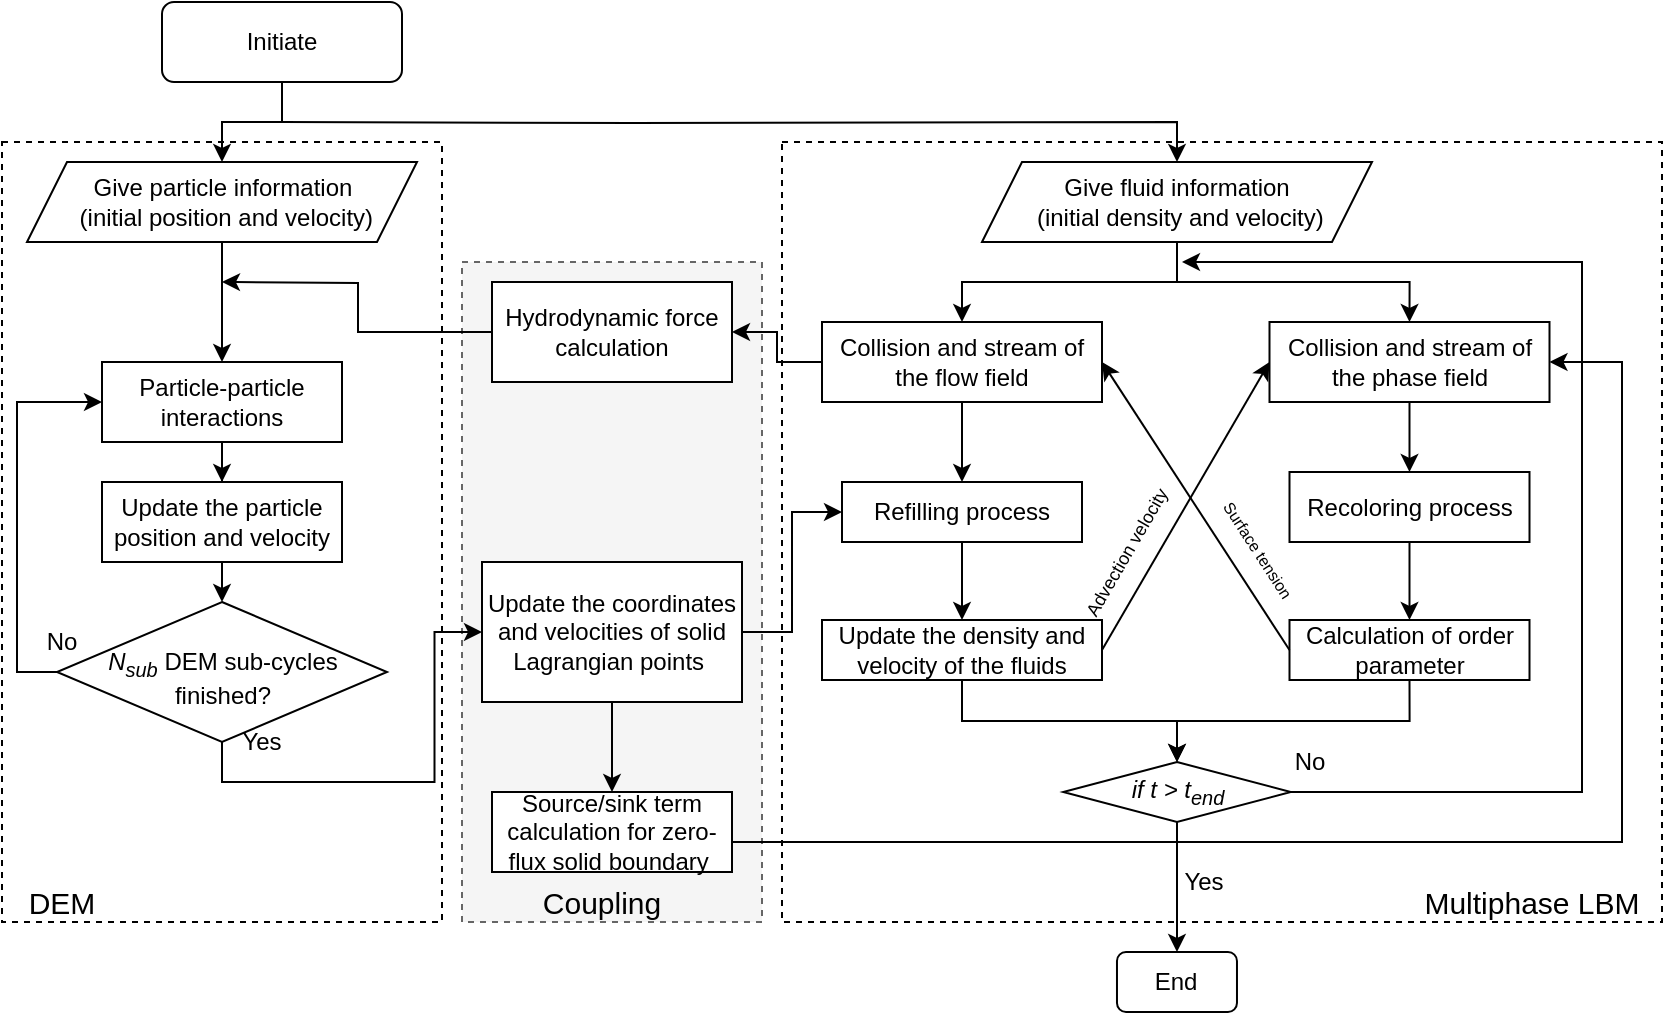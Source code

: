 <mxfile version="13.6.5" type="github">
  <diagram id="C5RBs43oDa-KdzZeNtuy" name="Page-1">
    <mxGraphModel dx="1395" dy="801" grid="1" gridSize="10" guides="1" tooltips="1" connect="1" arrows="1" fold="1" page="1" pageScale="1" pageWidth="827" pageHeight="1169" math="0" shadow="0">
      <root>
        <mxCell id="WIyWlLk6GJQsqaUBKTNV-0" />
        <mxCell id="WIyWlLk6GJQsqaUBKTNV-1" parent="WIyWlLk6GJQsqaUBKTNV-0" />
        <mxCell id="5kI2YmAKgkf4STwn7-c3-12" value="" style="rounded=0;whiteSpace=wrap;html=1;dashed=1;fillColor=none;" vertex="1" parent="WIyWlLk6GJQsqaUBKTNV-1">
          <mxGeometry x="470" y="150" width="440" height="390" as="geometry" />
        </mxCell>
        <mxCell id="5kI2YmAKgkf4STwn7-c3-11" value="" style="rounded=0;whiteSpace=wrap;html=1;dashed=1;fillColor=none;" vertex="1" parent="WIyWlLk6GJQsqaUBKTNV-1">
          <mxGeometry x="80" y="150" width="220" height="390" as="geometry" />
        </mxCell>
        <mxCell id="5kI2YmAKgkf4STwn7-c3-15" value="" style="rounded=0;whiteSpace=wrap;html=1;dashed=1;fillColor=#f5f5f5;strokeColor=#666666;fontColor=#333333;" vertex="1" parent="WIyWlLk6GJQsqaUBKTNV-1">
          <mxGeometry x="310" y="210" width="150" height="330" as="geometry" />
        </mxCell>
        <mxCell id="5kI2YmAKgkf4STwn7-c3-5" style="edgeStyle=orthogonalEdgeStyle;rounded=0;orthogonalLoop=1;jettySize=auto;html=1;entryX=0.5;entryY=0;entryDx=0;entryDy=0;" edge="1" parent="WIyWlLk6GJQsqaUBKTNV-1" target="5kI2YmAKgkf4STwn7-c3-3">
          <mxGeometry relative="1" as="geometry">
            <mxPoint x="220" y="140" as="sourcePoint" />
          </mxGeometry>
        </mxCell>
        <mxCell id="5kI2YmAKgkf4STwn7-c3-6" style="edgeStyle=orthogonalEdgeStyle;rounded=0;orthogonalLoop=1;jettySize=auto;html=1;exitX=0.5;exitY=1;exitDx=0;exitDy=0;entryX=0.5;entryY=0;entryDx=0;entryDy=0;" edge="1" parent="WIyWlLk6GJQsqaUBKTNV-1" source="WIyWlLk6GJQsqaUBKTNV-3" target="5kI2YmAKgkf4STwn7-c3-0">
          <mxGeometry relative="1" as="geometry" />
        </mxCell>
        <mxCell id="WIyWlLk6GJQsqaUBKTNV-3" value="Initiate" style="rounded=1;whiteSpace=wrap;html=1;fontSize=12;glass=0;strokeWidth=1;shadow=0;" parent="WIyWlLk6GJQsqaUBKTNV-1" vertex="1">
          <mxGeometry x="160" y="80" width="120" height="40" as="geometry" />
        </mxCell>
        <mxCell id="5kI2YmAKgkf4STwn7-c3-21" style="edgeStyle=orthogonalEdgeStyle;rounded=0;orthogonalLoop=1;jettySize=auto;html=1;exitX=0.5;exitY=1;exitDx=0;exitDy=0;entryX=0.5;entryY=0;entryDx=0;entryDy=0;" edge="1" parent="WIyWlLk6GJQsqaUBKTNV-1" source="5kI2YmAKgkf4STwn7-c3-0" target="5kI2YmAKgkf4STwn7-c3-8">
          <mxGeometry relative="1" as="geometry" />
        </mxCell>
        <mxCell id="5kI2YmAKgkf4STwn7-c3-0" value="Give particle information&lt;br&gt;&amp;nbsp;(initial position and velocity)" style="shape=parallelogram;perimeter=parallelogramPerimeter;whiteSpace=wrap;html=1;fixedSize=1;" vertex="1" parent="WIyWlLk6GJQsqaUBKTNV-1">
          <mxGeometry x="92.5" y="160" width="195" height="40" as="geometry" />
        </mxCell>
        <mxCell id="5kI2YmAKgkf4STwn7-c3-33" style="edgeStyle=orthogonalEdgeStyle;rounded=0;orthogonalLoop=1;jettySize=auto;html=1;exitX=0.5;exitY=1;exitDx=0;exitDy=0;entryX=0.5;entryY=0;entryDx=0;entryDy=0;" edge="1" parent="WIyWlLk6GJQsqaUBKTNV-1" source="5kI2YmAKgkf4STwn7-c3-3" target="5kI2YmAKgkf4STwn7-c3-32">
          <mxGeometry relative="1" as="geometry" />
        </mxCell>
        <mxCell id="5kI2YmAKgkf4STwn7-c3-37" style="edgeStyle=orthogonalEdgeStyle;rounded=0;orthogonalLoop=1;jettySize=auto;html=1;exitX=0.5;exitY=1;exitDx=0;exitDy=0;entryX=0.5;entryY=0;entryDx=0;entryDy=0;" edge="1" parent="WIyWlLk6GJQsqaUBKTNV-1" source="5kI2YmAKgkf4STwn7-c3-3" target="5kI2YmAKgkf4STwn7-c3-36">
          <mxGeometry relative="1" as="geometry" />
        </mxCell>
        <mxCell id="5kI2YmAKgkf4STwn7-c3-3" value="Give fluid information&lt;br&gt;&amp;nbsp;(initial density and velocity)" style="shape=parallelogram;perimeter=parallelogramPerimeter;whiteSpace=wrap;html=1;fixedSize=1;" vertex="1" parent="WIyWlLk6GJQsqaUBKTNV-1">
          <mxGeometry x="570" y="160" width="195" height="40" as="geometry" />
        </mxCell>
        <mxCell id="5kI2YmAKgkf4STwn7-c3-31" style="edgeStyle=orthogonalEdgeStyle;rounded=0;orthogonalLoop=1;jettySize=auto;html=1;exitX=0.5;exitY=1;exitDx=0;exitDy=0;entryX=0.5;entryY=0;entryDx=0;entryDy=0;" edge="1" parent="WIyWlLk6GJQsqaUBKTNV-1" source="5kI2YmAKgkf4STwn7-c3-7" target="5kI2YmAKgkf4STwn7-c3-17">
          <mxGeometry relative="1" as="geometry" />
        </mxCell>
        <mxCell id="5kI2YmAKgkf4STwn7-c3-7" value="Update the particle position and velocity" style="rounded=0;whiteSpace=wrap;html=1;" vertex="1" parent="WIyWlLk6GJQsqaUBKTNV-1">
          <mxGeometry x="130" y="320" width="120" height="40" as="geometry" />
        </mxCell>
        <mxCell id="5kI2YmAKgkf4STwn7-c3-23" style="edgeStyle=orthogonalEdgeStyle;rounded=0;orthogonalLoop=1;jettySize=auto;html=1;exitX=0.5;exitY=1;exitDx=0;exitDy=0;" edge="1" parent="WIyWlLk6GJQsqaUBKTNV-1" source="5kI2YmAKgkf4STwn7-c3-8" target="5kI2YmAKgkf4STwn7-c3-7">
          <mxGeometry relative="1" as="geometry" />
        </mxCell>
        <mxCell id="5kI2YmAKgkf4STwn7-c3-8" value="Particle-particle interactions" style="rounded=0;whiteSpace=wrap;html=1;" vertex="1" parent="WIyWlLk6GJQsqaUBKTNV-1">
          <mxGeometry x="130" y="260" width="120" height="40" as="geometry" />
        </mxCell>
        <mxCell id="5kI2YmAKgkf4STwn7-c3-13" value="DEM" style="text;html=1;strokeColor=none;fillColor=none;align=center;verticalAlign=middle;whiteSpace=wrap;rounded=0;dashed=1;fontSize=15;" vertex="1" parent="WIyWlLk6GJQsqaUBKTNV-1">
          <mxGeometry x="90" y="520" width="40" height="20" as="geometry" />
        </mxCell>
        <mxCell id="5kI2YmAKgkf4STwn7-c3-14" value="Multiphase LBM" style="text;html=1;strokeColor=none;fillColor=none;align=center;verticalAlign=middle;whiteSpace=wrap;rounded=0;dashed=1;fontSize=15;" vertex="1" parent="WIyWlLk6GJQsqaUBKTNV-1">
          <mxGeometry x="790" y="520" width="110" height="20" as="geometry" />
        </mxCell>
        <mxCell id="5kI2YmAKgkf4STwn7-c3-16" value="Coupling" style="text;html=1;strokeColor=none;fillColor=none;align=center;verticalAlign=middle;whiteSpace=wrap;rounded=0;dashed=1;fontSize=15;" vertex="1" parent="WIyWlLk6GJQsqaUBKTNV-1">
          <mxGeometry x="360" y="520" width="40" height="20" as="geometry" />
        </mxCell>
        <mxCell id="5kI2YmAKgkf4STwn7-c3-25" style="edgeStyle=orthogonalEdgeStyle;rounded=0;orthogonalLoop=1;jettySize=auto;html=1;exitX=0;exitY=0.5;exitDx=0;exitDy=0;entryX=0;entryY=0.5;entryDx=0;entryDy=0;" edge="1" parent="WIyWlLk6GJQsqaUBKTNV-1" source="5kI2YmAKgkf4STwn7-c3-17" target="5kI2YmAKgkf4STwn7-c3-8">
          <mxGeometry relative="1" as="geometry" />
        </mxCell>
        <mxCell id="5kI2YmAKgkf4STwn7-c3-56" style="edgeStyle=orthogonalEdgeStyle;rounded=0;orthogonalLoop=1;jettySize=auto;html=1;exitX=0.5;exitY=1;exitDx=0;exitDy=0;entryX=0;entryY=0.5;entryDx=0;entryDy=0;" edge="1" parent="WIyWlLk6GJQsqaUBKTNV-1" source="5kI2YmAKgkf4STwn7-c3-17" target="5kI2YmAKgkf4STwn7-c3-26">
          <mxGeometry relative="1" as="geometry" />
        </mxCell>
        <mxCell id="5kI2YmAKgkf4STwn7-c3-17" value="&lt;i&gt;N&lt;sub&gt;sub&lt;/sub&gt;&lt;/i&gt; DEM sub-cycles finished?" style="rhombus;whiteSpace=wrap;html=1;spacingTop=5;" vertex="1" parent="WIyWlLk6GJQsqaUBKTNV-1">
          <mxGeometry x="107.5" y="380" width="165" height="70" as="geometry" />
        </mxCell>
        <mxCell id="5kI2YmAKgkf4STwn7-c3-24" style="edgeStyle=orthogonalEdgeStyle;rounded=0;orthogonalLoop=1;jettySize=auto;html=1;exitX=0;exitY=0.5;exitDx=0;exitDy=0;" edge="1" parent="WIyWlLk6GJQsqaUBKTNV-1" source="5kI2YmAKgkf4STwn7-c3-18">
          <mxGeometry relative="1" as="geometry">
            <mxPoint x="190" y="220" as="targetPoint" />
          </mxGeometry>
        </mxCell>
        <mxCell id="5kI2YmAKgkf4STwn7-c3-18" value="Hydrodynamic force calculation" style="rounded=0;whiteSpace=wrap;html=1;" vertex="1" parent="WIyWlLk6GJQsqaUBKTNV-1">
          <mxGeometry x="325" y="220" width="120" height="50" as="geometry" />
        </mxCell>
        <mxCell id="5kI2YmAKgkf4STwn7-c3-53" style="edgeStyle=orthogonalEdgeStyle;rounded=0;orthogonalLoop=1;jettySize=auto;html=1;exitX=0.5;exitY=1;exitDx=0;exitDy=0;entryX=0.5;entryY=0;entryDx=0;entryDy=0;" edge="1" parent="WIyWlLk6GJQsqaUBKTNV-1" source="5kI2YmAKgkf4STwn7-c3-26" target="5kI2YmAKgkf4STwn7-c3-40">
          <mxGeometry relative="1" as="geometry" />
        </mxCell>
        <mxCell id="5kI2YmAKgkf4STwn7-c3-60" style="edgeStyle=orthogonalEdgeStyle;rounded=0;orthogonalLoop=1;jettySize=auto;html=1;exitX=1;exitY=0.5;exitDx=0;exitDy=0;entryX=0;entryY=0.5;entryDx=0;entryDy=0;" edge="1" parent="WIyWlLk6GJQsqaUBKTNV-1" source="5kI2YmAKgkf4STwn7-c3-26" target="5kI2YmAKgkf4STwn7-c3-34">
          <mxGeometry relative="1" as="geometry" />
        </mxCell>
        <mxCell id="5kI2YmAKgkf4STwn7-c3-26" value="Update the coordinates and velocities of solid Lagrangian points&amp;nbsp;" style="rounded=0;whiteSpace=wrap;html=1;" vertex="1" parent="WIyWlLk6GJQsqaUBKTNV-1">
          <mxGeometry x="320" y="360" width="130" height="70" as="geometry" />
        </mxCell>
        <mxCell id="5kI2YmAKgkf4STwn7-c3-29" value="Yes" style="text;html=1;strokeColor=none;fillColor=none;align=center;verticalAlign=middle;whiteSpace=wrap;rounded=0;" vertex="1" parent="WIyWlLk6GJQsqaUBKTNV-1">
          <mxGeometry x="190" y="440" width="40" height="20" as="geometry" />
        </mxCell>
        <mxCell id="5kI2YmAKgkf4STwn7-c3-30" value="No" style="text;html=1;strokeColor=none;fillColor=none;align=center;verticalAlign=middle;whiteSpace=wrap;rounded=0;" vertex="1" parent="WIyWlLk6GJQsqaUBKTNV-1">
          <mxGeometry x="90" y="390" width="40" height="20" as="geometry" />
        </mxCell>
        <mxCell id="5kI2YmAKgkf4STwn7-c3-57" style="edgeStyle=orthogonalEdgeStyle;rounded=0;orthogonalLoop=1;jettySize=auto;html=1;exitX=0;exitY=0.5;exitDx=0;exitDy=0;entryX=1;entryY=0.5;entryDx=0;entryDy=0;" edge="1" parent="WIyWlLk6GJQsqaUBKTNV-1" source="5kI2YmAKgkf4STwn7-c3-32" target="5kI2YmAKgkf4STwn7-c3-18">
          <mxGeometry relative="1" as="geometry" />
        </mxCell>
        <mxCell id="5kI2YmAKgkf4STwn7-c3-61" style="edgeStyle=orthogonalEdgeStyle;rounded=0;orthogonalLoop=1;jettySize=auto;html=1;exitX=0.5;exitY=1;exitDx=0;exitDy=0;entryX=0.5;entryY=0;entryDx=0;entryDy=0;" edge="1" parent="WIyWlLk6GJQsqaUBKTNV-1" source="5kI2YmAKgkf4STwn7-c3-32" target="5kI2YmAKgkf4STwn7-c3-34">
          <mxGeometry relative="1" as="geometry" />
        </mxCell>
        <mxCell id="5kI2YmAKgkf4STwn7-c3-32" value="Collision and stream of the flow field" style="rounded=0;whiteSpace=wrap;html=1;" vertex="1" parent="WIyWlLk6GJQsqaUBKTNV-1">
          <mxGeometry x="490" y="240" width="140" height="40" as="geometry" />
        </mxCell>
        <mxCell id="5kI2YmAKgkf4STwn7-c3-62" style="edgeStyle=orthogonalEdgeStyle;rounded=0;orthogonalLoop=1;jettySize=auto;html=1;exitX=0.5;exitY=1;exitDx=0;exitDy=0;" edge="1" parent="WIyWlLk6GJQsqaUBKTNV-1" source="5kI2YmAKgkf4STwn7-c3-34" target="5kI2YmAKgkf4STwn7-c3-59">
          <mxGeometry relative="1" as="geometry" />
        </mxCell>
        <mxCell id="5kI2YmAKgkf4STwn7-c3-34" value="Refilling process" style="rounded=0;whiteSpace=wrap;html=1;" vertex="1" parent="WIyWlLk6GJQsqaUBKTNV-1">
          <mxGeometry x="500" y="320" width="120" height="30" as="geometry" />
        </mxCell>
        <mxCell id="5kI2YmAKgkf4STwn7-c3-45" style="edgeStyle=orthogonalEdgeStyle;rounded=0;orthogonalLoop=1;jettySize=auto;html=1;exitX=0.5;exitY=1;exitDx=0;exitDy=0;entryX=0.5;entryY=0;entryDx=0;entryDy=0;" edge="1" parent="WIyWlLk6GJQsqaUBKTNV-1" source="5kI2YmAKgkf4STwn7-c3-36" target="5kI2YmAKgkf4STwn7-c3-38">
          <mxGeometry relative="1" as="geometry" />
        </mxCell>
        <mxCell id="5kI2YmAKgkf4STwn7-c3-36" value="Collision and stream of the phase field" style="rounded=0;whiteSpace=wrap;html=1;" vertex="1" parent="WIyWlLk6GJQsqaUBKTNV-1">
          <mxGeometry x="713.75" y="240" width="140" height="40" as="geometry" />
        </mxCell>
        <mxCell id="5kI2YmAKgkf4STwn7-c3-46" style="edgeStyle=orthogonalEdgeStyle;rounded=0;orthogonalLoop=1;jettySize=auto;html=1;exitX=0.5;exitY=1;exitDx=0;exitDy=0;entryX=0.5;entryY=0;entryDx=0;entryDy=0;" edge="1" parent="WIyWlLk6GJQsqaUBKTNV-1" source="5kI2YmAKgkf4STwn7-c3-38" target="5kI2YmAKgkf4STwn7-c3-39">
          <mxGeometry relative="1" as="geometry" />
        </mxCell>
        <mxCell id="5kI2YmAKgkf4STwn7-c3-38" value="Recoloring process" style="rounded=0;whiteSpace=wrap;html=1;" vertex="1" parent="WIyWlLk6GJQsqaUBKTNV-1">
          <mxGeometry x="723.75" y="315" width="120" height="35" as="geometry" />
        </mxCell>
        <mxCell id="5kI2YmAKgkf4STwn7-c3-71" style="edgeStyle=orthogonalEdgeStyle;rounded=0;orthogonalLoop=1;jettySize=auto;html=1;exitX=0.5;exitY=1;exitDx=0;exitDy=0;entryX=0.5;entryY=0;entryDx=0;entryDy=0;" edge="1" parent="WIyWlLk6GJQsqaUBKTNV-1" source="5kI2YmAKgkf4STwn7-c3-39" target="5kI2YmAKgkf4STwn7-c3-64">
          <mxGeometry relative="1" as="geometry" />
        </mxCell>
        <mxCell id="5kI2YmAKgkf4STwn7-c3-39" value="Calculation of order parameter" style="rounded=0;whiteSpace=wrap;html=1;" vertex="1" parent="WIyWlLk6GJQsqaUBKTNV-1">
          <mxGeometry x="723.75" y="389" width="120" height="30" as="geometry" />
        </mxCell>
        <mxCell id="5kI2YmAKgkf4STwn7-c3-44" style="edgeStyle=orthogonalEdgeStyle;rounded=0;orthogonalLoop=1;jettySize=auto;html=1;exitX=1;exitY=0.5;exitDx=0;exitDy=0;entryX=1;entryY=0.5;entryDx=0;entryDy=0;" edge="1" parent="WIyWlLk6GJQsqaUBKTNV-1" source="5kI2YmAKgkf4STwn7-c3-40" target="5kI2YmAKgkf4STwn7-c3-36">
          <mxGeometry relative="1" as="geometry">
            <Array as="points">
              <mxPoint x="890" y="500" />
              <mxPoint x="890" y="260" />
            </Array>
          </mxGeometry>
        </mxCell>
        <mxCell id="5kI2YmAKgkf4STwn7-c3-40" value="Source/sink term calculation for zero-flux solid boundary&amp;nbsp;" style="rounded=0;whiteSpace=wrap;html=1;" vertex="1" parent="WIyWlLk6GJQsqaUBKTNV-1">
          <mxGeometry x="325" y="475" width="120" height="40" as="geometry" />
        </mxCell>
        <mxCell id="5kI2YmAKgkf4STwn7-c3-70" style="edgeStyle=orthogonalEdgeStyle;rounded=0;orthogonalLoop=1;jettySize=auto;html=1;exitX=0.5;exitY=1;exitDx=0;exitDy=0;entryX=0.5;entryY=0;entryDx=0;entryDy=0;" edge="1" parent="WIyWlLk6GJQsqaUBKTNV-1" source="5kI2YmAKgkf4STwn7-c3-59" target="5kI2YmAKgkf4STwn7-c3-64">
          <mxGeometry relative="1" as="geometry" />
        </mxCell>
        <mxCell id="5kI2YmAKgkf4STwn7-c3-59" value="Update the density and velocity of the fluids" style="rounded=0;whiteSpace=wrap;html=1;" vertex="1" parent="WIyWlLk6GJQsqaUBKTNV-1">
          <mxGeometry x="490" y="389" width="140" height="30" as="geometry" />
        </mxCell>
        <mxCell id="5kI2YmAKgkf4STwn7-c3-67" style="edgeStyle=orthogonalEdgeStyle;rounded=0;orthogonalLoop=1;jettySize=auto;html=1;exitX=0.5;exitY=1;exitDx=0;exitDy=0;entryX=0.5;entryY=0;entryDx=0;entryDy=0;" edge="1" parent="WIyWlLk6GJQsqaUBKTNV-1" source="5kI2YmAKgkf4STwn7-c3-64" target="5kI2YmAKgkf4STwn7-c3-66">
          <mxGeometry relative="1" as="geometry" />
        </mxCell>
        <mxCell id="5kI2YmAKgkf4STwn7-c3-76" style="edgeStyle=orthogonalEdgeStyle;rounded=0;orthogonalLoop=1;jettySize=auto;html=1;exitX=1;exitY=0.5;exitDx=0;exitDy=0;" edge="1" parent="WIyWlLk6GJQsqaUBKTNV-1" source="5kI2YmAKgkf4STwn7-c3-64">
          <mxGeometry relative="1" as="geometry">
            <mxPoint x="670" y="210" as="targetPoint" />
            <Array as="points">
              <mxPoint x="870" y="475" />
              <mxPoint x="870" y="210" />
            </Array>
          </mxGeometry>
        </mxCell>
        <mxCell id="5kI2YmAKgkf4STwn7-c3-64" value="&lt;i&gt;if t &amp;gt; t&lt;sub&gt;end&lt;/sub&gt;&lt;/i&gt;" style="rhombus;whiteSpace=wrap;html=1;spacingTop=-1;" vertex="1" parent="WIyWlLk6GJQsqaUBKTNV-1">
          <mxGeometry x="610.63" y="460" width="113.75" height="30" as="geometry" />
        </mxCell>
        <mxCell id="5kI2YmAKgkf4STwn7-c3-66" value="End" style="rounded=1;whiteSpace=wrap;html=1;" vertex="1" parent="WIyWlLk6GJQsqaUBKTNV-1">
          <mxGeometry x="637.49" y="555" width="60" height="30" as="geometry" />
        </mxCell>
        <mxCell id="5kI2YmAKgkf4STwn7-c3-69" value="Yes" style="text;html=1;strokeColor=none;fillColor=none;align=center;verticalAlign=middle;whiteSpace=wrap;rounded=0;" vertex="1" parent="WIyWlLk6GJQsqaUBKTNV-1">
          <mxGeometry x="661.25" y="510" width="40" height="20" as="geometry" />
        </mxCell>
        <mxCell id="5kI2YmAKgkf4STwn7-c3-77" value="No" style="text;html=1;strokeColor=none;fillColor=none;align=center;verticalAlign=middle;whiteSpace=wrap;rounded=0;" vertex="1" parent="WIyWlLk6GJQsqaUBKTNV-1">
          <mxGeometry x="713.75" y="450" width="40" height="20" as="geometry" />
        </mxCell>
        <mxCell id="5kI2YmAKgkf4STwn7-c3-80" value="" style="endArrow=classic;html=1;entryX=0;entryY=0.5;entryDx=0;entryDy=0;exitX=1;exitY=0.5;exitDx=0;exitDy=0;" edge="1" parent="WIyWlLk6GJQsqaUBKTNV-1" source="5kI2YmAKgkf4STwn7-c3-59" target="5kI2YmAKgkf4STwn7-c3-36">
          <mxGeometry width="50" height="50" relative="1" as="geometry">
            <mxPoint x="630" y="395" as="sourcePoint" />
            <mxPoint x="680" y="350" as="targetPoint" />
          </mxGeometry>
        </mxCell>
        <mxCell id="5kI2YmAKgkf4STwn7-c3-81" value="" style="endArrow=classic;html=1;exitX=0;exitY=0.5;exitDx=0;exitDy=0;entryX=1;entryY=0.5;entryDx=0;entryDy=0;" edge="1" parent="WIyWlLk6GJQsqaUBKTNV-1" source="5kI2YmAKgkf4STwn7-c3-39" target="5kI2YmAKgkf4STwn7-c3-32">
          <mxGeometry width="50" height="50" relative="1" as="geometry">
            <mxPoint x="690" y="400" as="sourcePoint" />
            <mxPoint x="740" y="350" as="targetPoint" />
          </mxGeometry>
        </mxCell>
        <mxCell id="5kI2YmAKgkf4STwn7-c3-82" value="Surface tension" style="text;html=1;strokeColor=none;fillColor=none;align=center;verticalAlign=middle;whiteSpace=wrap;rounded=0;rotation=57;spacing=0;fontSize=8;labelBackgroundColor=#ffffff;" vertex="1" parent="WIyWlLk6GJQsqaUBKTNV-1">
          <mxGeometry x="679" y="344" width="57.75" height="20" as="geometry" />
        </mxCell>
        <mxCell id="5kI2YmAKgkf4STwn7-c3-83" value="&lt;font style=&quot;font-size: 9px&quot;&gt;Advection velocity&lt;/font&gt;" style="text;html=1;align=center;verticalAlign=middle;whiteSpace=wrap;rounded=0;rotation=-60;spacing=0;fontSize=7;labelBackgroundColor=none;" vertex="1" parent="WIyWlLk6GJQsqaUBKTNV-1">
          <mxGeometry x="607" y="345" width="71.37" height="20" as="geometry" />
        </mxCell>
      </root>
    </mxGraphModel>
  </diagram>
</mxfile>

